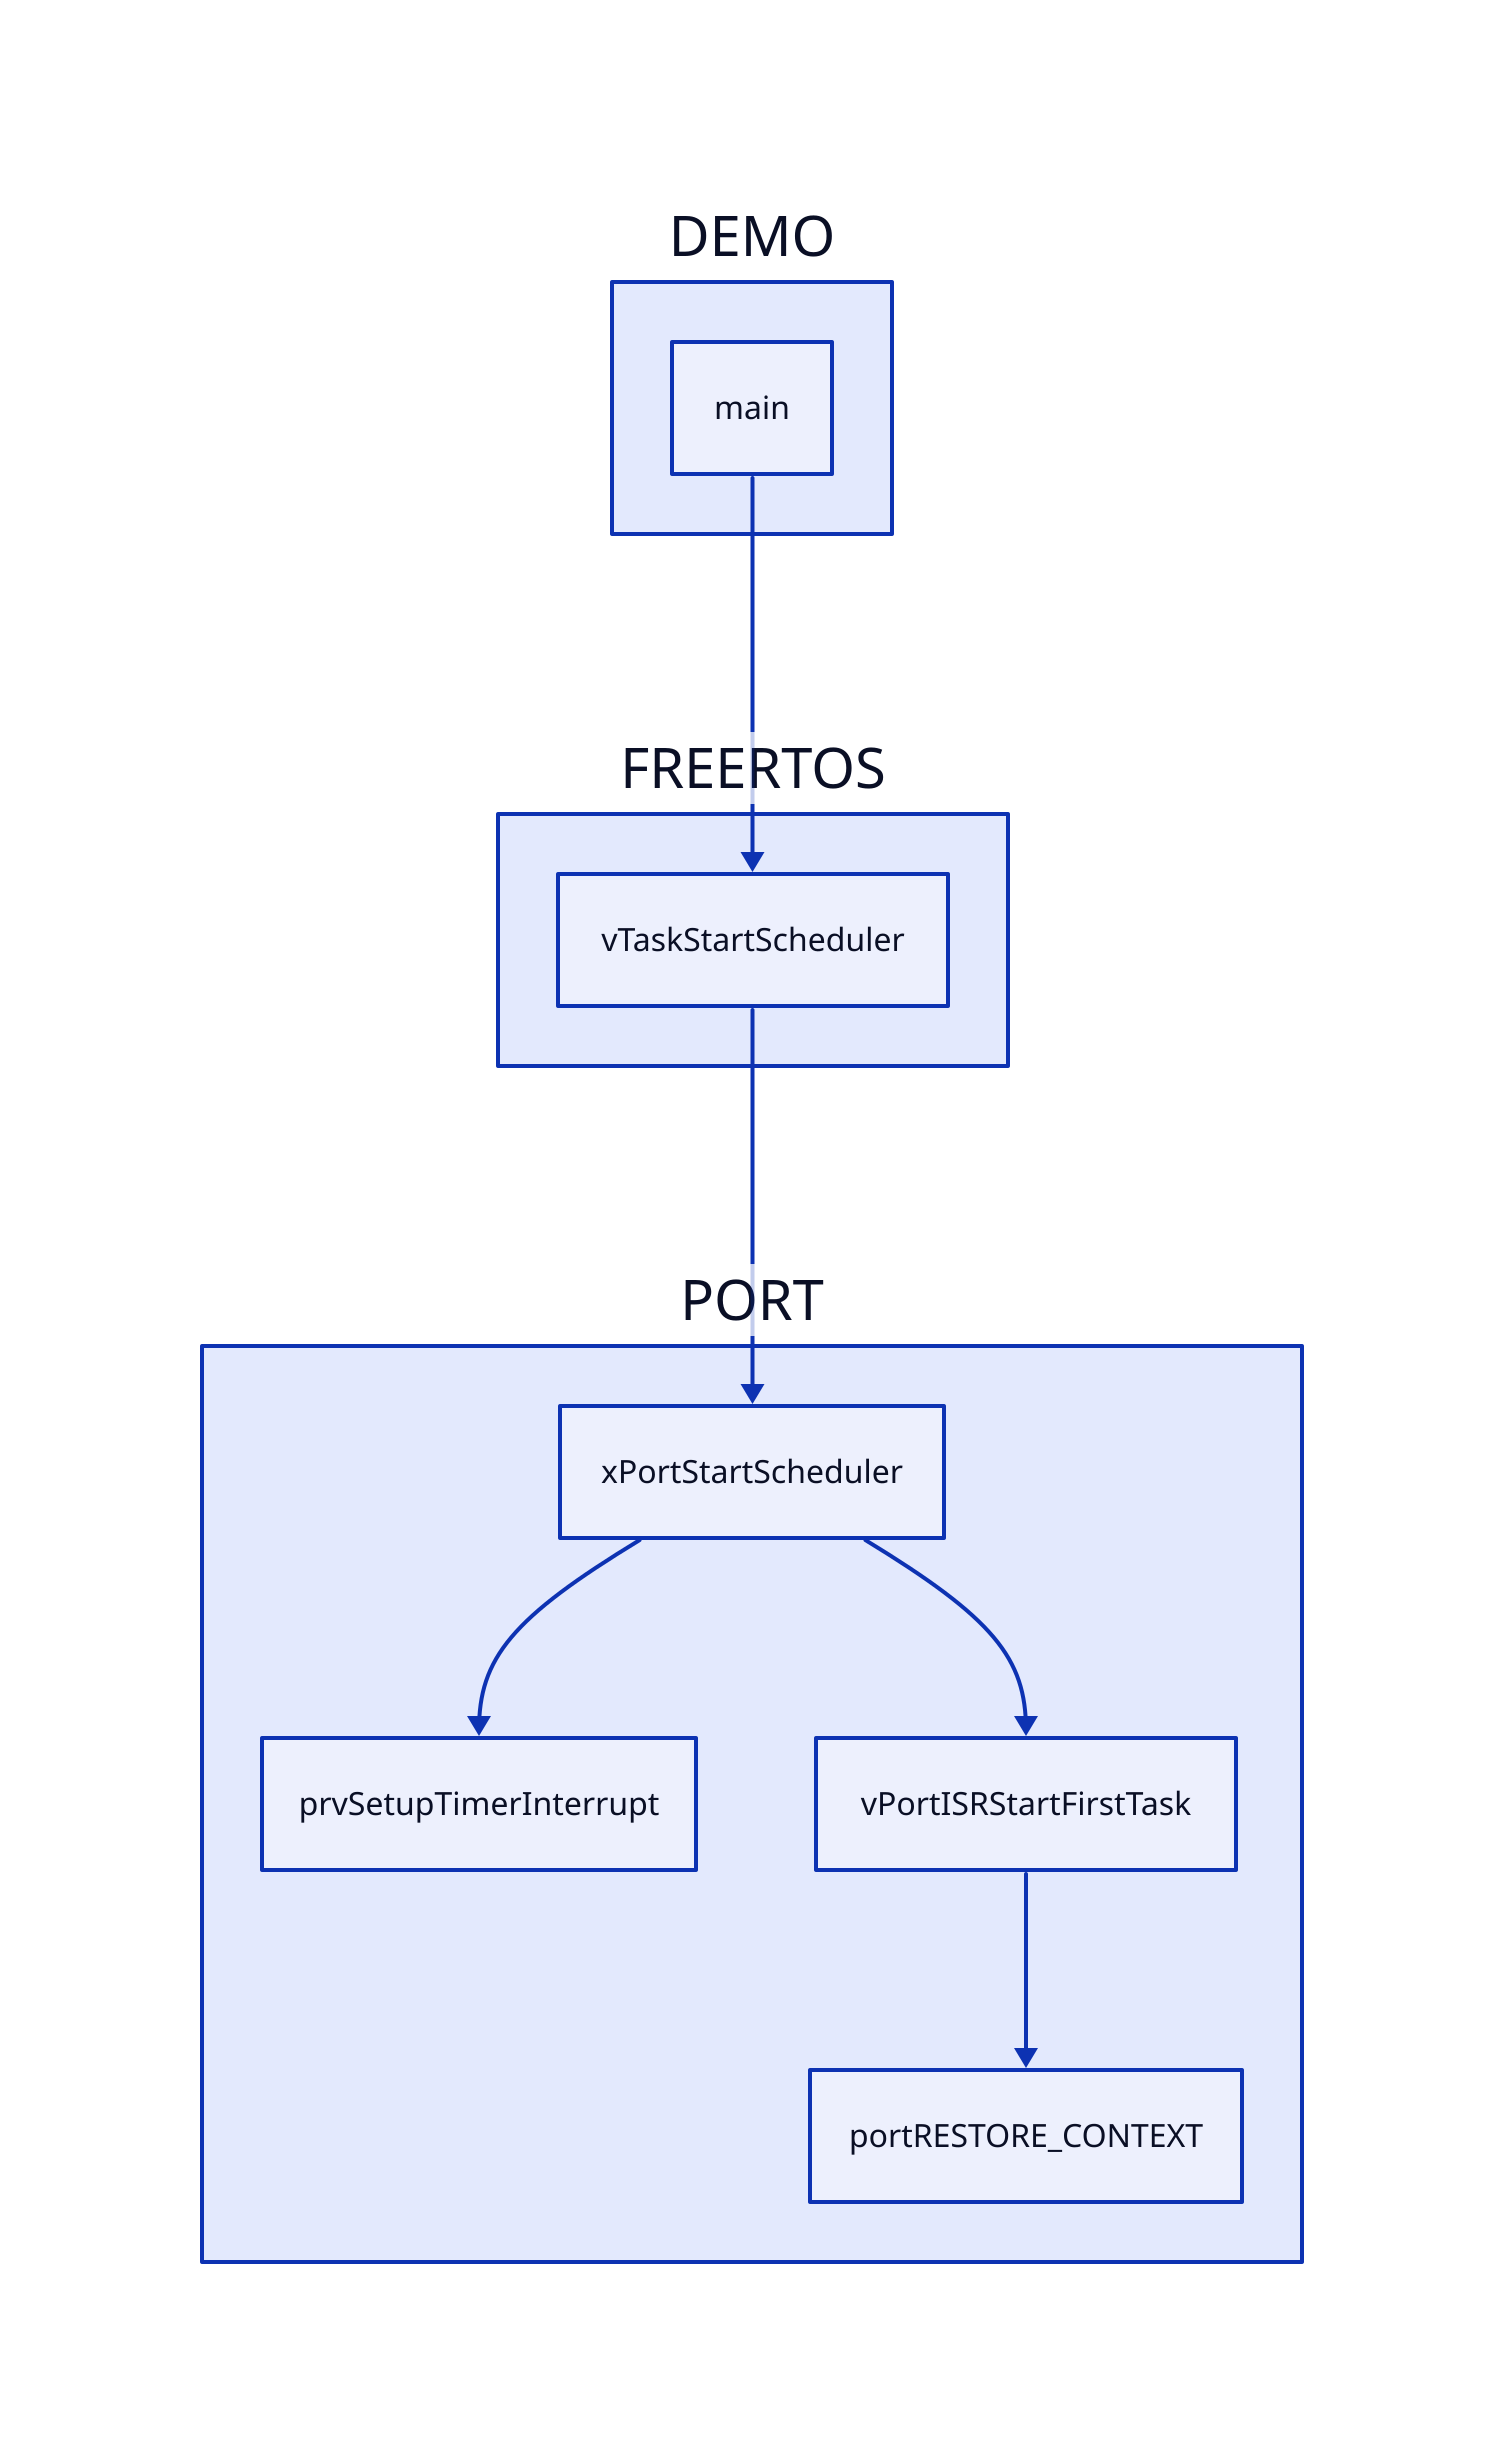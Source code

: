 DEMO.main -> FREERTOS.vTaskStartScheduler
FREERTOS.vTaskStartScheduler -> PORT.xPortStartScheduler
PORT.xPortStartScheduler -> PORT.prvSetupTimerInterrupt
PORT.xPortStartScheduler -> PORT.vPortISRStartFirstTask
PORT.vPortISRStartFirstTask -> PORT.portRESTORE_CONTEXT
